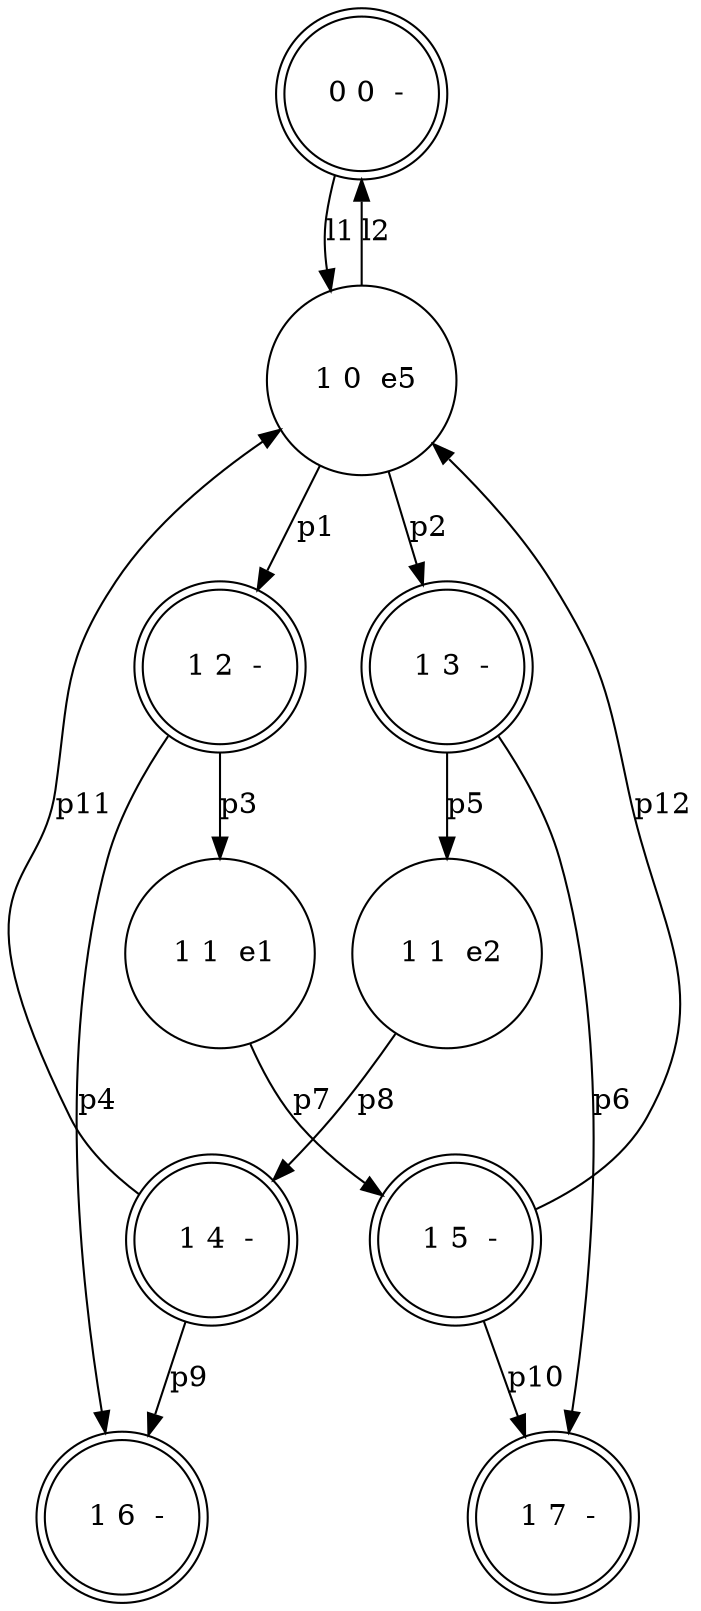 digraph caso_studio_BS {
	" 0 0  -" [shape=doublecircle]
	" 1 0  e5" [shape=circle]
	" 0 0  -" -> " 1 0  e5" [label=l1]
	" 1 0  e5" -> " 0 0  -" [label=l2]
	" 1 2  -" [shape=doublecircle]
	" 1 0  e5" -> " 1 2  -" [label=p1]
	" 1 6  -" [shape=doublecircle]
	" 1 2  -" -> " 1 6  -" [label=p4]
	" 1 1  e1" [shape=circle]
	" 1 2  -" -> " 1 1  e1" [label=p3]
	" 1 5  -" [shape=doublecircle]
	" 1 1  e1" -> " 1 5  -" [label=p7]
	" 1 7  -" [shape=doublecircle]
	" 1 5  -" -> " 1 7  -" [label=p10]
	" 1 5  -" -> " 1 0  e5" [label=p12]
	" 1 3  -" [shape=doublecircle]
	" 1 0  e5" -> " 1 3  -" [label=p2]
	" 1 3  -" -> " 1 7  -" [label=p6]
	" 1 1  e2" [shape=circle]
	" 1 3  -" -> " 1 1  e2" [label=p5]
	" 1 4  -" [shape=doublecircle]
	" 1 1  e2" -> " 1 4  -" [label=p8]
	" 1 4  -" -> " 1 6  -" [label=p9]
	" 1 4  -" -> " 1 0  e5" [label=p11]
}
